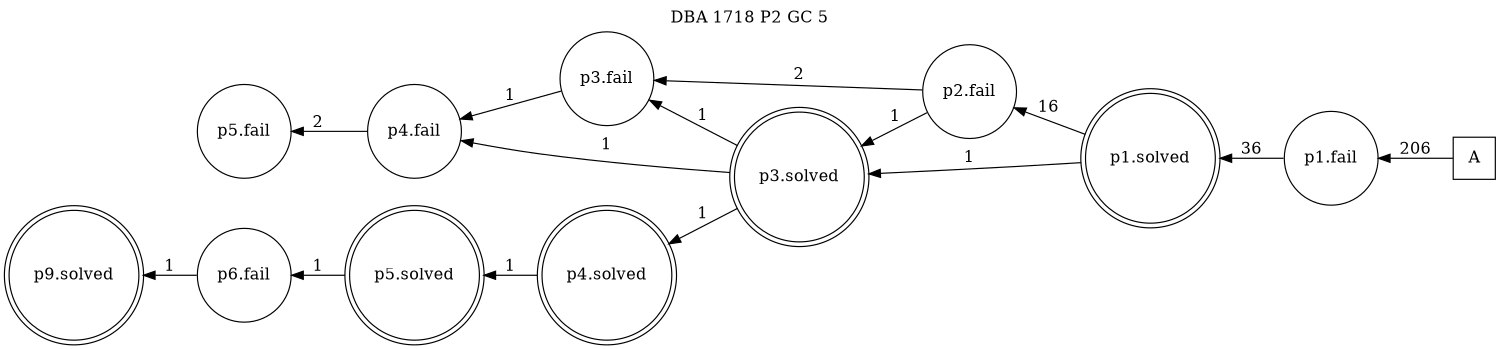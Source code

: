digraph DBA_1718_P2_GC_5 {
labelloc="tl"
label= " DBA 1718 P2 GC 5 "
rankdir="RL";
graph [ size=" 10 , 10 !"]

"A" [shape="square" label="A"]
"p1.fail" [shape="circle" label="p1.fail"]
"p1.solved" [shape="doublecircle" label="p1.solved"]
"p2.fail" [shape="circle" label="p2.fail"]
"p3.solved" [shape="doublecircle" label="p3.solved"]
"p4.fail" [shape="circle" label="p4.fail"]
"p5.fail" [shape="circle" label="p5.fail"]
"p3.fail" [shape="circle" label="p3.fail"]
"p4.solved" [shape="doublecircle" label="p4.solved"]
"p5.solved" [shape="doublecircle" label="p5.solved"]
"p6.fail" [shape="circle" label="p6.fail"]
"p9.solved" [shape="doublecircle" label="p9.solved"]
"A" -> "p1.fail" [ label=206]
"p1.fail" -> "p1.solved" [ label=36]
"p1.solved" -> "p2.fail" [ label=16]
"p1.solved" -> "p3.solved" [ label=1]
"p2.fail" -> "p3.solved" [ label=1]
"p2.fail" -> "p3.fail" [ label=2]
"p3.solved" -> "p4.fail" [ label=1]
"p3.solved" -> "p3.fail" [ label=1]
"p3.solved" -> "p4.solved" [ label=1]
"p4.fail" -> "p5.fail" [ label=2]
"p3.fail" -> "p4.fail" [ label=1]
"p4.solved" -> "p5.solved" [ label=1]
"p5.solved" -> "p6.fail" [ label=1]
"p6.fail" -> "p9.solved" [ label=1]
}
